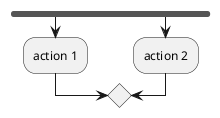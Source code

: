{
  "sha1": "e3bbtialep8lk58mhpl014tzsppwdfp",
  "insertion": {
    "when": "2024-06-03T18:59:29.418Z",
    "url": "https://forum.plantuml.net/15605/activity-missing-arrow-label-on-end-merge",
    "user": "plantuml@gmail.com"
  }
}
@startuml
fork
  :action 1;
-> missing arrow label;
fork again
  :action 2;
-> missing arrow label;
end merge
@enduml
